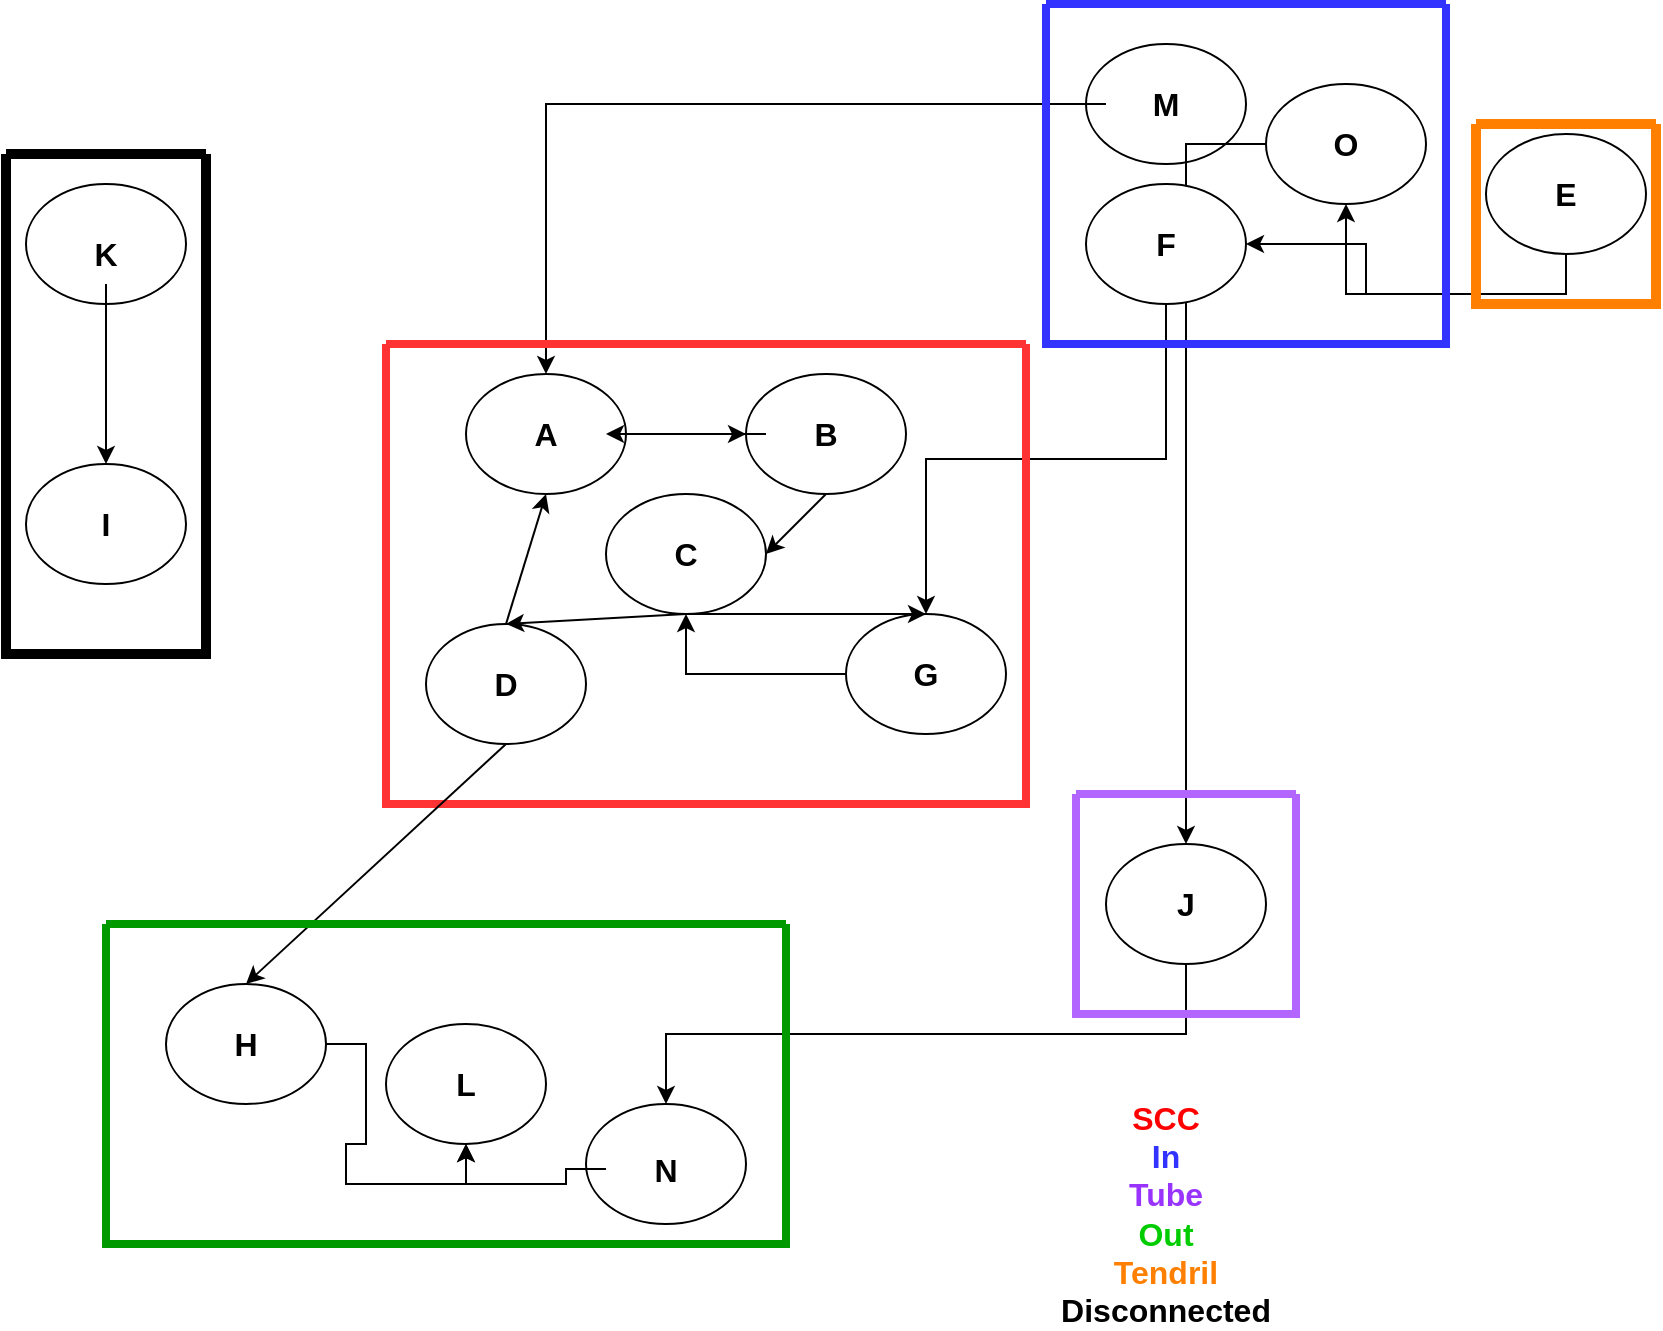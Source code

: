 <mxfile version="24.2.5" type="google">
  <diagram name="Page-1" id="E7klTguP2m4DwWMrJybg">
    <mxGraphModel grid="1" page="1" gridSize="10" guides="1" tooltips="1" connect="1" arrows="1" fold="1" pageScale="1" pageWidth="850" pageHeight="1100" math="0" shadow="0">
      <root>
        <mxCell id="0" />
        <mxCell id="1" parent="0" />
        <mxCell id="7ZYgXBun6DmsdDPZlZQs-7" value="" style="ellipse;whiteSpace=wrap;html=1;" vertex="1" parent="1">
          <mxGeometry x="240" y="245" width="80" height="60" as="geometry" />
        </mxCell>
        <mxCell id="7ZYgXBun6DmsdDPZlZQs-8" value="&lt;font size=&quot;1&quot;&gt;&lt;b style=&quot;font-size: 16px;&quot;&gt;A&lt;/b&gt;&lt;/font&gt;" style="text;html=1;align=center;verticalAlign=middle;whiteSpace=wrap;rounded=0;" vertex="1" parent="1">
          <mxGeometry x="250" y="260" width="60" height="30" as="geometry" />
        </mxCell>
        <mxCell id="7ZYgXBun6DmsdDPZlZQs-10" value="" style="ellipse;whiteSpace=wrap;html=1;" vertex="1" parent="1">
          <mxGeometry x="380" y="245" width="80" height="60" as="geometry" />
        </mxCell>
        <mxCell id="7ZYgXBun6DmsdDPZlZQs-64" style="edgeStyle=orthogonalEdgeStyle;rounded=0;orthogonalLoop=1;jettySize=auto;html=1;entryX=1;entryY=0.5;entryDx=0;entryDy=0;" edge="1" parent="1" source="7ZYgXBun6DmsdDPZlZQs-11" target="7ZYgXBun6DmsdDPZlZQs-8">
          <mxGeometry relative="1" as="geometry" />
        </mxCell>
        <mxCell id="7ZYgXBun6DmsdDPZlZQs-11" value="&lt;font size=&quot;1&quot;&gt;&lt;b style=&quot;font-size: 16px;&quot;&gt;B&lt;/b&gt;&lt;/font&gt;" style="text;html=1;align=center;verticalAlign=middle;whiteSpace=wrap;rounded=0;" vertex="1" parent="1">
          <mxGeometry x="390" y="260" width="60" height="30" as="geometry" />
        </mxCell>
        <mxCell id="7ZYgXBun6DmsdDPZlZQs-60" style="edgeStyle=orthogonalEdgeStyle;rounded=0;orthogonalLoop=1;jettySize=auto;html=1;exitX=0.5;exitY=1;exitDx=0;exitDy=0;entryX=0.5;entryY=0;entryDx=0;entryDy=0;" edge="1" parent="1" source="7ZYgXBun6DmsdDPZlZQs-13" target="7ZYgXBun6DmsdDPZlZQs-23">
          <mxGeometry relative="1" as="geometry" />
        </mxCell>
        <mxCell id="7ZYgXBun6DmsdDPZlZQs-17" value="" style="ellipse;whiteSpace=wrap;html=1;" vertex="1" parent="1">
          <mxGeometry x="550" y="80" width="80" height="60" as="geometry" />
        </mxCell>
        <mxCell id="7ZYgXBun6DmsdDPZlZQs-62" style="edgeStyle=orthogonalEdgeStyle;rounded=0;orthogonalLoop=1;jettySize=auto;html=1;entryX=0.5;entryY=0;entryDx=0;entryDy=0;" edge="1" parent="1" source="7ZYgXBun6DmsdDPZlZQs-18" target="7ZYgXBun6DmsdDPZlZQs-7">
          <mxGeometry relative="1" as="geometry" />
        </mxCell>
        <mxCell id="7ZYgXBun6DmsdDPZlZQs-18" value="&lt;font size=&quot;1&quot;&gt;&lt;b style=&quot;font-size: 16px;&quot;&gt;M&lt;/b&gt;&lt;/font&gt;" style="text;html=1;align=center;verticalAlign=middle;whiteSpace=wrap;rounded=0;" vertex="1" parent="1">
          <mxGeometry x="560" y="95" width="60" height="30" as="geometry" />
        </mxCell>
        <mxCell id="7ZYgXBun6DmsdDPZlZQs-19" value="" style="ellipse;whiteSpace=wrap;html=1;" vertex="1" parent="1">
          <mxGeometry x="20" y="290" width="80" height="60" as="geometry" />
        </mxCell>
        <mxCell id="7ZYgXBun6DmsdDPZlZQs-20" value="&lt;font size=&quot;1&quot;&gt;&lt;b style=&quot;font-size: 16px;&quot;&gt;I&lt;/b&gt;&lt;/font&gt;" style="text;html=1;align=center;verticalAlign=middle;whiteSpace=wrap;rounded=0;" vertex="1" parent="1">
          <mxGeometry x="30" y="305" width="60" height="30" as="geometry" />
        </mxCell>
        <mxCell id="7ZYgXBun6DmsdDPZlZQs-21" value="" style="ellipse;whiteSpace=wrap;html=1;" vertex="1" parent="1">
          <mxGeometry x="20" y="150" width="80" height="60" as="geometry" />
        </mxCell>
        <mxCell id="7ZYgXBun6DmsdDPZlZQs-67" style="edgeStyle=orthogonalEdgeStyle;rounded=0;orthogonalLoop=1;jettySize=auto;html=1;exitX=0.5;exitY=1;exitDx=0;exitDy=0;entryX=0.5;entryY=0;entryDx=0;entryDy=0;" edge="1" parent="1" source="7ZYgXBun6DmsdDPZlZQs-22" target="7ZYgXBun6DmsdDPZlZQs-19">
          <mxGeometry relative="1" as="geometry" />
        </mxCell>
        <mxCell id="7ZYgXBun6DmsdDPZlZQs-22" value="&lt;font size=&quot;1&quot;&gt;&lt;b style=&quot;font-size: 16px;&quot;&gt;K&lt;/b&gt;&lt;/font&gt;" style="text;html=1;align=center;verticalAlign=middle;whiteSpace=wrap;rounded=0;" vertex="1" parent="1">
          <mxGeometry x="30" y="170" width="60" height="30" as="geometry" />
        </mxCell>
        <mxCell id="7ZYgXBun6DmsdDPZlZQs-23" value="" style="ellipse;whiteSpace=wrap;html=1;" vertex="1" parent="1">
          <mxGeometry x="300" y="610" width="80" height="60" as="geometry" />
        </mxCell>
        <mxCell id="7ZYgXBun6DmsdDPZlZQs-63" style="edgeStyle=orthogonalEdgeStyle;rounded=0;orthogonalLoop=1;jettySize=auto;html=1;entryX=0.5;entryY=1;entryDx=0;entryDy=0;" edge="1" parent="1" source="7ZYgXBun6DmsdDPZlZQs-24" target="7ZYgXBun6DmsdDPZlZQs-25">
          <mxGeometry relative="1" as="geometry" />
        </mxCell>
        <mxCell id="7ZYgXBun6DmsdDPZlZQs-24" value="&lt;font size=&quot;1&quot;&gt;&lt;b style=&quot;font-size: 16px;&quot;&gt;N&lt;/b&gt;&lt;/font&gt;" style="text;html=1;align=center;verticalAlign=middle;whiteSpace=wrap;rounded=0;" vertex="1" parent="1">
          <mxGeometry x="310" y="630" width="60" height="25" as="geometry" />
        </mxCell>
        <mxCell id="7ZYgXBun6DmsdDPZlZQs-66" style="edgeStyle=orthogonalEdgeStyle;rounded=0;orthogonalLoop=1;jettySize=auto;html=1;exitX=0;exitY=0.5;exitDx=0;exitDy=0;entryX=0.5;entryY=0;entryDx=0;entryDy=0;" edge="1" parent="1" source="7ZYgXBun6DmsdDPZlZQs-27" target="7ZYgXBun6DmsdDPZlZQs-13">
          <mxGeometry relative="1" as="geometry" />
        </mxCell>
        <mxCell id="7ZYgXBun6DmsdDPZlZQs-55" style="edgeStyle=orthogonalEdgeStyle;rounded=0;orthogonalLoop=1;jettySize=auto;html=1;exitX=0.5;exitY=1;exitDx=0;exitDy=0;entryX=0.5;entryY=0;entryDx=0;entryDy=0;" edge="1" parent="1" source="7ZYgXBun6DmsdDPZlZQs-29" target="7ZYgXBun6DmsdDPZlZQs-35">
          <mxGeometry relative="1" as="geometry" />
        </mxCell>
        <mxCell id="7ZYgXBun6DmsdDPZlZQs-29" value="" style="ellipse;whiteSpace=wrap;html=1;" vertex="1" parent="1">
          <mxGeometry x="550" y="150" width="80" height="60" as="geometry" />
        </mxCell>
        <mxCell id="7ZYgXBun6DmsdDPZlZQs-30" value="&lt;font size=&quot;1&quot;&gt;&lt;b style=&quot;font-size: 16px;&quot;&gt;A&lt;/b&gt;&lt;/font&gt;" style="text;html=1;align=center;verticalAlign=middle;whiteSpace=wrap;rounded=0;" vertex="1" parent="1">
          <mxGeometry x="750" y="130" width="60" height="30" as="geometry" />
        </mxCell>
        <mxCell id="7ZYgXBun6DmsdDPZlZQs-53" style="edgeStyle=orthogonalEdgeStyle;rounded=0;orthogonalLoop=1;jettySize=auto;html=1;exitX=0.5;exitY=1;exitDx=0;exitDy=0;entryX=1;entryY=0.5;entryDx=0;entryDy=0;" edge="1" parent="1" source="7ZYgXBun6DmsdDPZlZQs-31" target="7ZYgXBun6DmsdDPZlZQs-29">
          <mxGeometry relative="1" as="geometry" />
        </mxCell>
        <mxCell id="7ZYgXBun6DmsdDPZlZQs-54" style="edgeStyle=orthogonalEdgeStyle;rounded=0;orthogonalLoop=1;jettySize=auto;html=1;exitX=0.5;exitY=1;exitDx=0;exitDy=0;entryX=0.5;entryY=1;entryDx=0;entryDy=0;" edge="1" parent="1" source="7ZYgXBun6DmsdDPZlZQs-31" target="7ZYgXBun6DmsdDPZlZQs-27">
          <mxGeometry relative="1" as="geometry" />
        </mxCell>
        <mxCell id="7ZYgXBun6DmsdDPZlZQs-31" value="" style="ellipse;whiteSpace=wrap;html=1;" vertex="1" parent="1">
          <mxGeometry x="750" y="125" width="80" height="60" as="geometry" />
        </mxCell>
        <mxCell id="7ZYgXBun6DmsdDPZlZQs-32" value="&lt;font size=&quot;1&quot;&gt;&lt;b style=&quot;font-size: 16px;&quot;&gt;E&lt;/b&gt;&lt;/font&gt;" style="text;html=1;align=center;verticalAlign=middle;whiteSpace=wrap;rounded=0;" vertex="1" parent="1">
          <mxGeometry x="760" y="140" width="60" height="30" as="geometry" />
        </mxCell>
        <mxCell id="7ZYgXBun6DmsdDPZlZQs-59" style="edgeStyle=orthogonalEdgeStyle;rounded=0;orthogonalLoop=1;jettySize=auto;html=1;exitX=1;exitY=0.5;exitDx=0;exitDy=0;entryX=0.5;entryY=1;entryDx=0;entryDy=0;" edge="1" parent="1" source="7ZYgXBun6DmsdDPZlZQs-33" target="7ZYgXBun6DmsdDPZlZQs-25">
          <mxGeometry relative="1" as="geometry" />
        </mxCell>
        <mxCell id="7ZYgXBun6DmsdDPZlZQs-33" value="" style="ellipse;whiteSpace=wrap;html=1;" vertex="1" parent="1">
          <mxGeometry x="90" y="550" width="80" height="60" as="geometry" />
        </mxCell>
        <mxCell id="7ZYgXBun6DmsdDPZlZQs-34" value="&lt;font size=&quot;1&quot;&gt;&lt;b style=&quot;font-size: 16px;&quot;&gt;H&lt;/b&gt;&lt;/font&gt;" style="text;html=1;align=center;verticalAlign=middle;whiteSpace=wrap;rounded=0;" vertex="1" parent="1">
          <mxGeometry x="100" y="565" width="60" height="30" as="geometry" />
        </mxCell>
        <mxCell id="7ZYgXBun6DmsdDPZlZQs-65" style="edgeStyle=orthogonalEdgeStyle;rounded=0;orthogonalLoop=1;jettySize=auto;html=1;exitX=0;exitY=0.5;exitDx=0;exitDy=0;entryX=0.5;entryY=1;entryDx=0;entryDy=0;" edge="1" parent="1" source="7ZYgXBun6DmsdDPZlZQs-35" target="7ZYgXBun6DmsdDPZlZQs-39">
          <mxGeometry relative="1" as="geometry" />
        </mxCell>
        <mxCell id="7ZYgXBun6DmsdDPZlZQs-35" value="" style="ellipse;whiteSpace=wrap;html=1;" vertex="1" parent="1">
          <mxGeometry x="430" y="365" width="80" height="60" as="geometry" />
        </mxCell>
        <mxCell id="7ZYgXBun6DmsdDPZlZQs-36" value="&lt;font size=&quot;1&quot;&gt;&lt;b style=&quot;font-size: 16px;&quot;&gt;G&lt;/b&gt;&lt;/font&gt;" style="text;html=1;align=center;verticalAlign=middle;whiteSpace=wrap;rounded=0;" vertex="1" parent="1">
          <mxGeometry x="440" y="380" width="60" height="30" as="geometry" />
        </mxCell>
        <mxCell id="7ZYgXBun6DmsdDPZlZQs-37" value="" style="ellipse;whiteSpace=wrap;html=1;" vertex="1" parent="1">
          <mxGeometry x="220" y="370" width="80" height="60" as="geometry" />
        </mxCell>
        <mxCell id="7ZYgXBun6DmsdDPZlZQs-38" value="&lt;font size=&quot;1&quot;&gt;&lt;b style=&quot;font-size: 16px;&quot;&gt;D&lt;/b&gt;&lt;/font&gt;" style="text;html=1;align=center;verticalAlign=middle;whiteSpace=wrap;rounded=0;" vertex="1" parent="1">
          <mxGeometry x="230" y="385" width="60" height="30" as="geometry" />
        </mxCell>
        <mxCell id="7ZYgXBun6DmsdDPZlZQs-39" value="" style="ellipse;whiteSpace=wrap;html=1;" vertex="1" parent="1">
          <mxGeometry x="310" y="305" width="80" height="60" as="geometry" />
        </mxCell>
        <mxCell id="7ZYgXBun6DmsdDPZlZQs-40" value="&lt;font size=&quot;1&quot;&gt;&lt;b style=&quot;font-size: 16px;&quot;&gt;C&lt;/b&gt;&lt;/font&gt;" style="text;html=1;align=center;verticalAlign=middle;whiteSpace=wrap;rounded=0;" vertex="1" parent="1">
          <mxGeometry x="320" y="320" width="60" height="30" as="geometry" />
        </mxCell>
        <mxCell id="7ZYgXBun6DmsdDPZlZQs-41" value="" style="endArrow=classic;html=1;rounded=0;exitX=1;exitY=0.5;exitDx=0;exitDy=0;entryX=0;entryY=0.5;entryDx=0;entryDy=0;" edge="1" parent="1" source="7ZYgXBun6DmsdDPZlZQs-7" target="7ZYgXBun6DmsdDPZlZQs-10">
          <mxGeometry width="50" height="50" relative="1" as="geometry">
            <mxPoint x="400" y="420" as="sourcePoint" />
            <mxPoint x="450" y="370" as="targetPoint" />
          </mxGeometry>
        </mxCell>
        <mxCell id="7ZYgXBun6DmsdDPZlZQs-42" value="" style="swimlane;startSize=0;strokeColor=#FF3333;strokeWidth=4;" vertex="1" parent="1">
          <mxGeometry x="200" y="230" width="320" height="230" as="geometry" />
        </mxCell>
        <mxCell id="7ZYgXBun6DmsdDPZlZQs-45" value="" style="endArrow=classic;html=1;rounded=0;entryX=1;entryY=0.5;entryDx=0;entryDy=0;exitX=0.5;exitY=1;exitDx=0;exitDy=0;" edge="1" parent="1" source="7ZYgXBun6DmsdDPZlZQs-10" target="7ZYgXBun6DmsdDPZlZQs-39">
          <mxGeometry width="50" height="50" relative="1" as="geometry">
            <mxPoint x="330" y="620" as="sourcePoint" />
            <mxPoint x="450" y="370" as="targetPoint" />
          </mxGeometry>
        </mxCell>
        <mxCell id="7ZYgXBun6DmsdDPZlZQs-46" value="" style="endArrow=classic;html=1;rounded=0;exitX=0.5;exitY=1;exitDx=0;exitDy=0;entryX=0.5;entryY=0;entryDx=0;entryDy=0;" edge="1" parent="1" source="7ZYgXBun6DmsdDPZlZQs-39" target="7ZYgXBun6DmsdDPZlZQs-37">
          <mxGeometry width="50" height="50" relative="1" as="geometry">
            <mxPoint x="400" y="420" as="sourcePoint" />
            <mxPoint x="450" y="370" as="targetPoint" />
          </mxGeometry>
        </mxCell>
        <mxCell id="7ZYgXBun6DmsdDPZlZQs-47" value="" style="endArrow=classic;html=1;rounded=0;exitX=0.5;exitY=1;exitDx=0;exitDy=0;entryX=0.5;entryY=0;entryDx=0;entryDy=0;" edge="1" parent="1" source="7ZYgXBun6DmsdDPZlZQs-39" target="7ZYgXBun6DmsdDPZlZQs-35">
          <mxGeometry width="50" height="50" relative="1" as="geometry">
            <mxPoint x="400" y="420" as="sourcePoint" />
            <mxPoint x="450" y="370" as="targetPoint" />
          </mxGeometry>
        </mxCell>
        <mxCell id="7ZYgXBun6DmsdDPZlZQs-48" value="" style="endArrow=classic;html=1;rounded=0;exitX=0.5;exitY=0;exitDx=0;exitDy=0;entryX=0.5;entryY=1;entryDx=0;entryDy=0;" edge="1" parent="1" source="7ZYgXBun6DmsdDPZlZQs-37" target="7ZYgXBun6DmsdDPZlZQs-7">
          <mxGeometry width="50" height="50" relative="1" as="geometry">
            <mxPoint x="400" y="420" as="sourcePoint" />
            <mxPoint x="450" y="370" as="targetPoint" />
          </mxGeometry>
        </mxCell>
        <mxCell id="7ZYgXBun6DmsdDPZlZQs-50" value="" style="endArrow=classic;html=1;rounded=0;exitX=0.5;exitY=1;exitDx=0;exitDy=0;entryX=0.5;entryY=0;entryDx=0;entryDy=0;" edge="1" parent="1" source="7ZYgXBun6DmsdDPZlZQs-37" target="7ZYgXBun6DmsdDPZlZQs-33">
          <mxGeometry width="50" height="50" relative="1" as="geometry">
            <mxPoint x="400" y="420" as="sourcePoint" />
            <mxPoint x="450" y="370" as="targetPoint" />
          </mxGeometry>
        </mxCell>
        <mxCell id="7ZYgXBun6DmsdDPZlZQs-52" value="&lt;font size=&quot;1&quot;&gt;&lt;b style=&quot;font-size: 16px;&quot;&gt;F&lt;/b&gt;&lt;/font&gt;" style="text;html=1;align=center;verticalAlign=middle;whiteSpace=wrap;rounded=0;" vertex="1" parent="1">
          <mxGeometry x="560" y="165" width="60" height="30" as="geometry" />
        </mxCell>
        <mxCell id="7ZYgXBun6DmsdDPZlZQs-71" value="" style="swimlane;startSize=0;strokeWidth=5;" vertex="1" parent="1">
          <mxGeometry x="10" y="135" width="100" height="250" as="geometry" />
        </mxCell>
        <mxCell id="7ZYgXBun6DmsdDPZlZQs-72" value="" style="swimlane;startSize=0;strokeColor=#3333FF;strokeWidth=4;" vertex="1" parent="1">
          <mxGeometry x="530" y="60" width="200" height="170" as="geometry" />
        </mxCell>
        <mxCell id="7ZYgXBun6DmsdDPZlZQs-27" value="" style="ellipse;whiteSpace=wrap;html=1;" vertex="1" parent="7ZYgXBun6DmsdDPZlZQs-72">
          <mxGeometry x="110" y="40" width="80" height="60" as="geometry" />
        </mxCell>
        <mxCell id="7ZYgXBun6DmsdDPZlZQs-28" value="&lt;font size=&quot;1&quot;&gt;&lt;b style=&quot;font-size: 16px;&quot;&gt;O&lt;/b&gt;&lt;/font&gt;" style="text;html=1;align=center;verticalAlign=middle;whiteSpace=wrap;rounded=0;" vertex="1" parent="7ZYgXBun6DmsdDPZlZQs-72">
          <mxGeometry x="120" y="55" width="60" height="30" as="geometry" />
        </mxCell>
        <mxCell id="7ZYgXBun6DmsdDPZlZQs-73" value="" style="swimlane;startSize=0;strokeColor=#B266FF;strokeWidth=4;" vertex="1" parent="1">
          <mxGeometry x="545" y="455" width="110" height="110" as="geometry" />
        </mxCell>
        <mxCell id="7ZYgXBun6DmsdDPZlZQs-13" value="" style="ellipse;whiteSpace=wrap;html=1;" vertex="1" parent="7ZYgXBun6DmsdDPZlZQs-73">
          <mxGeometry x="15" y="25" width="80" height="60" as="geometry" />
        </mxCell>
        <mxCell id="7ZYgXBun6DmsdDPZlZQs-14" value="&lt;font size=&quot;1&quot;&gt;&lt;b style=&quot;font-size: 16px;&quot;&gt;J&lt;/b&gt;&lt;/font&gt;" style="text;html=1;align=center;verticalAlign=middle;whiteSpace=wrap;rounded=0;" vertex="1" parent="7ZYgXBun6DmsdDPZlZQs-73">
          <mxGeometry x="40" y="40" width="30" height="30" as="geometry" />
        </mxCell>
        <mxCell id="7ZYgXBun6DmsdDPZlZQs-74" value="" style="swimlane;startSize=0;strokeColor=#009900;strokeWidth=4;" vertex="1" parent="1">
          <mxGeometry x="60" y="520" width="340" height="160" as="geometry" />
        </mxCell>
        <mxCell id="7ZYgXBun6DmsdDPZlZQs-25" value="" style="ellipse;whiteSpace=wrap;html=1;" vertex="1" parent="7ZYgXBun6DmsdDPZlZQs-74">
          <mxGeometry x="140" y="50" width="80" height="60" as="geometry" />
        </mxCell>
        <mxCell id="7ZYgXBun6DmsdDPZlZQs-26" value="&lt;font size=&quot;1&quot;&gt;&lt;b style=&quot;font-size: 16px;&quot;&gt;L&lt;/b&gt;&lt;/font&gt;" style="text;html=1;align=center;verticalAlign=middle;whiteSpace=wrap;rounded=0;" vertex="1" parent="7ZYgXBun6DmsdDPZlZQs-74">
          <mxGeometry x="150" y="65" width="60" height="30" as="geometry" />
        </mxCell>
        <mxCell id="7ZYgXBun6DmsdDPZlZQs-75" value="" style="swimlane;startSize=0;strokeColor=#FF8000;strokeWidth=5;" vertex="1" parent="1">
          <mxGeometry x="745" y="120" width="90" height="90" as="geometry" />
        </mxCell>
        <mxCell id="7ZYgXBun6DmsdDPZlZQs-76" value="&lt;div style=&quot;font-size: 16px;&quot;&gt;&lt;font style=&quot;font-size: 16px;&quot;&gt;&lt;b&gt;&lt;font style=&quot;font-size: 16px;&quot; color=&quot;#ff0000&quot;&gt;SCC&lt;/font&gt;&lt;/b&gt;&lt;/font&gt;&lt;/div&gt;&lt;div style=&quot;font-size: 16px;&quot;&gt;&lt;font style=&quot;font-size: 16px;&quot;&gt;&lt;b&gt;&lt;font style=&quot;font-size: 16px;&quot; color=&quot;#3333ff&quot;&gt;In&lt;/font&gt;&lt;/b&gt;&lt;/font&gt;&lt;/div&gt;&lt;div style=&quot;font-size: 16px;&quot;&gt;&lt;font style=&quot;font-size: 16px;&quot;&gt;&lt;b&gt;&lt;font style=&quot;font-size: 16px;&quot; color=&quot;#9933ff&quot;&gt;Tube&lt;/font&gt;&lt;/b&gt;&lt;/font&gt;&lt;/div&gt;&lt;div style=&quot;font-size: 16px;&quot;&gt;&lt;font style=&quot;font-size: 16px;&quot;&gt;&lt;b&gt;&lt;font style=&quot;font-size: 16px;&quot; color=&quot;#00cc00&quot;&gt;Out&lt;/font&gt;&lt;/b&gt;&lt;/font&gt;&lt;/div&gt;&lt;div style=&quot;font-size: 16px;&quot;&gt;&lt;font style=&quot;font-size: 16px;&quot;&gt;&lt;b&gt;&lt;font style=&quot;font-size: 16px;&quot; color=&quot;#ff8000&quot;&gt;Tendril&lt;/font&gt;&lt;/b&gt;&lt;/font&gt;&lt;/div&gt;&lt;div style=&quot;font-size: 16px;&quot;&gt;&lt;font style=&quot;font-size: 16px;&quot;&gt;&lt;b&gt;Disconnected&lt;/b&gt;&lt;/font&gt;&lt;br&gt;&lt;/div&gt;" style="text;html=1;align=center;verticalAlign=middle;whiteSpace=wrap;rounded=0;" vertex="1" parent="1">
          <mxGeometry x="560" y="650" width="60" height="30" as="geometry" />
        </mxCell>
      </root>
    </mxGraphModel>
  </diagram>
</mxfile>
